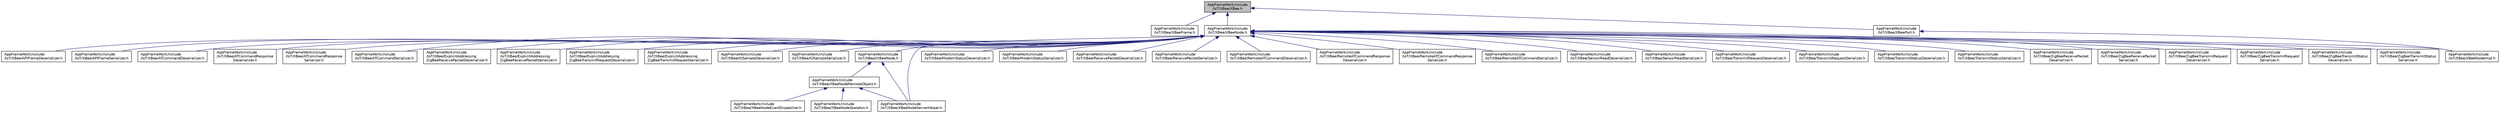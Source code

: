 digraph "AppFrameWork/include/IoT/XBee/XBee.h"
{
 // LATEX_PDF_SIZE
  edge [fontname="Helvetica",fontsize="10",labelfontname="Helvetica",labelfontsize="10"];
  node [fontname="Helvetica",fontsize="10",shape=record];
  Node1 [label="AppFrameWork/include\l/IoT/XBee/XBee.h",height=0.2,width=0.4,color="black", fillcolor="grey75", style="filled", fontcolor="black",tooltip=" "];
  Node1 -> Node2 [dir="back",color="midnightblue",fontsize="10",style="solid"];
  Node2 [label="AppFrameWork/include\l/IoT/XBee/XBeeFrame.h",height=0.2,width=0.4,color="black", fillcolor="white", style="filled",URL="$XBeeFrame_8h.html",tooltip=" "];
  Node1 -> Node3 [dir="back",color="midnightblue",fontsize="10",style="solid"];
  Node3 [label="AppFrameWork/include\l/IoT/XBee/XBeeNode.h",height=0.2,width=0.4,color="black", fillcolor="white", style="filled",URL="$XBeeNode_8h.html",tooltip=" "];
  Node3 -> Node4 [dir="back",color="midnightblue",fontsize="10",style="solid"];
  Node4 [label="AppFrameWork/include\l/IoT/XBee/APIFrameDeserializer.h",height=0.2,width=0.4,color="black", fillcolor="white", style="filled",URL="$APIFrameDeserializer_8h.html",tooltip=" "];
  Node3 -> Node5 [dir="back",color="midnightblue",fontsize="10",style="solid"];
  Node5 [label="AppFrameWork/include\l/IoT/XBee/APIFrameSerializer.h",height=0.2,width=0.4,color="black", fillcolor="white", style="filled",URL="$APIFrameSerializer_8h.html",tooltip=" "];
  Node3 -> Node6 [dir="back",color="midnightblue",fontsize="10",style="solid"];
  Node6 [label="AppFrameWork/include\l/IoT/XBee/ATCommandDeserializer.h",height=0.2,width=0.4,color="black", fillcolor="white", style="filled",URL="$ATCommandDeserializer_8h.html",tooltip=" "];
  Node3 -> Node7 [dir="back",color="midnightblue",fontsize="10",style="solid"];
  Node7 [label="AppFrameWork/include\l/IoT/XBee/ATCommandResponse\lDeserializer.h",height=0.2,width=0.4,color="black", fillcolor="white", style="filled",URL="$ATCommandResponseDeserializer_8h.html",tooltip=" "];
  Node3 -> Node8 [dir="back",color="midnightblue",fontsize="10",style="solid"];
  Node8 [label="AppFrameWork/include\l/IoT/XBee/ATCommandResponse\lSerializer.h",height=0.2,width=0.4,color="black", fillcolor="white", style="filled",URL="$ATCommandResponseSerializer_8h.html",tooltip=" "];
  Node3 -> Node9 [dir="back",color="midnightblue",fontsize="10",style="solid"];
  Node9 [label="AppFrameWork/include\l/IoT/XBee/ATCommandSerializer.h",height=0.2,width=0.4,color="black", fillcolor="white", style="filled",URL="$ATCommandSerializer_8h.html",tooltip=" "];
  Node3 -> Node10 [dir="back",color="midnightblue",fontsize="10",style="solid"];
  Node10 [label="AppFrameWork/include\l/IoT/XBee/ExplicitAddressing\lZigBeeReceivePacketDeserializer.h",height=0.2,width=0.4,color="black", fillcolor="white", style="filled",URL="$ExplicitAddressingZigBeeReceivePacketDeserializer_8h.html",tooltip=" "];
  Node3 -> Node11 [dir="back",color="midnightblue",fontsize="10",style="solid"];
  Node11 [label="AppFrameWork/include\l/IoT/XBee/ExplicitAddressing\lZigBeeReceivePacketSerializer.h",height=0.2,width=0.4,color="black", fillcolor="white", style="filled",URL="$ExplicitAddressingZigBeeReceivePacketSerializer_8h.html",tooltip=" "];
  Node3 -> Node12 [dir="back",color="midnightblue",fontsize="10",style="solid"];
  Node12 [label="AppFrameWork/include\l/IoT/XBee/ExplicitAddressing\lZigBeeTransmitRequestDeserializer.h",height=0.2,width=0.4,color="black", fillcolor="white", style="filled",URL="$ExplicitAddressingZigBeeTransmitRequestDeserializer_8h.html",tooltip=" "];
  Node3 -> Node13 [dir="back",color="midnightblue",fontsize="10",style="solid"];
  Node13 [label="AppFrameWork/include\l/IoT/XBee/ExplicitAddressing\lZigBeeTransmitRequestSerializer.h",height=0.2,width=0.4,color="black", fillcolor="white", style="filled",URL="$ExplicitAddressingZigBeeTransmitRequestSerializer_8h.html",tooltip=" "];
  Node3 -> Node14 [dir="back",color="midnightblue",fontsize="10",style="solid"];
  Node14 [label="AppFrameWork/include\l/IoT/XBee/IOSampleDeserializer.h",height=0.2,width=0.4,color="black", fillcolor="white", style="filled",URL="$IOSampleDeserializer_8h.html",tooltip=" "];
  Node3 -> Node15 [dir="back",color="midnightblue",fontsize="10",style="solid"];
  Node15 [label="AppFrameWork/include\l/IoT/XBee/IOSampleSerializer.h",height=0.2,width=0.4,color="black", fillcolor="white", style="filled",URL="$IOSampleSerializer_8h.html",tooltip=" "];
  Node3 -> Node16 [dir="back",color="midnightblue",fontsize="10",style="solid"];
  Node16 [label="AppFrameWork/include\l/IoT/XBee/IXBeeNode.h",height=0.2,width=0.4,color="black", fillcolor="white", style="filled",URL="$IXBeeNode_8h.html",tooltip=" "];
  Node16 -> Node17 [dir="back",color="midnightblue",fontsize="10",style="solid"];
  Node17 [label="AppFrameWork/include\l/IoT/XBee/XBeeNodeRemoteObject.h",height=0.2,width=0.4,color="black", fillcolor="white", style="filled",URL="$XBeeNodeRemoteObject_8h.html",tooltip=" "];
  Node17 -> Node18 [dir="back",color="midnightblue",fontsize="10",style="solid"];
  Node18 [label="AppFrameWork/include\l/IoT/XBee/XBeeNodeEventDispatcher.h",height=0.2,width=0.4,color="black", fillcolor="white", style="filled",URL="$XBeeNodeEventDispatcher_8h.html",tooltip=" "];
  Node17 -> Node19 [dir="back",color="midnightblue",fontsize="10",style="solid"];
  Node19 [label="AppFrameWork/include\l/IoT/XBee/XBeeNodeServerHelper.h",height=0.2,width=0.4,color="black", fillcolor="white", style="filled",URL="$XBeeNodeServerHelper_8h.html",tooltip=" "];
  Node17 -> Node20 [dir="back",color="midnightblue",fontsize="10",style="solid"];
  Node20 [label="AppFrameWork/include\l/IoT/XBee/XBeeNodeSkeleton.h",height=0.2,width=0.4,color="black", fillcolor="white", style="filled",URL="$XBeeNodeSkeleton_8h.html",tooltip=" "];
  Node16 -> Node19 [dir="back",color="midnightblue",fontsize="10",style="solid"];
  Node3 -> Node21 [dir="back",color="midnightblue",fontsize="10",style="solid"];
  Node21 [label="AppFrameWork/include\l/IoT/XBee/ModemStatusDeserializer.h",height=0.2,width=0.4,color="black", fillcolor="white", style="filled",URL="$ModemStatusDeserializer_8h.html",tooltip=" "];
  Node3 -> Node22 [dir="back",color="midnightblue",fontsize="10",style="solid"];
  Node22 [label="AppFrameWork/include\l/IoT/XBee/ModemStatusSerializer.h",height=0.2,width=0.4,color="black", fillcolor="white", style="filled",URL="$ModemStatusSerializer_8h.html",tooltip=" "];
  Node3 -> Node23 [dir="back",color="midnightblue",fontsize="10",style="solid"];
  Node23 [label="AppFrameWork/include\l/IoT/XBee/ReceivePacketDeserializer.h",height=0.2,width=0.4,color="black", fillcolor="white", style="filled",URL="$ReceivePacketDeserializer_8h.html",tooltip=" "];
  Node3 -> Node24 [dir="back",color="midnightblue",fontsize="10",style="solid"];
  Node24 [label="AppFrameWork/include\l/IoT/XBee/ReceivePacketSerializer.h",height=0.2,width=0.4,color="black", fillcolor="white", style="filled",URL="$ReceivePacketSerializer_8h.html",tooltip=" "];
  Node3 -> Node25 [dir="back",color="midnightblue",fontsize="10",style="solid"];
  Node25 [label="AppFrameWork/include\l/IoT/XBee/RemoteATCommandDeserializer.h",height=0.2,width=0.4,color="black", fillcolor="white", style="filled",URL="$RemoteATCommandDeserializer_8h.html",tooltip=" "];
  Node3 -> Node26 [dir="back",color="midnightblue",fontsize="10",style="solid"];
  Node26 [label="AppFrameWork/include\l/IoT/XBee/RemoteATCommandResponse\lDeserializer.h",height=0.2,width=0.4,color="black", fillcolor="white", style="filled",URL="$RemoteATCommandResponseDeserializer_8h.html",tooltip=" "];
  Node3 -> Node27 [dir="back",color="midnightblue",fontsize="10",style="solid"];
  Node27 [label="AppFrameWork/include\l/IoT/XBee/RemoteATCommandResponse\lSerializer.h",height=0.2,width=0.4,color="black", fillcolor="white", style="filled",URL="$RemoteATCommandResponseSerializer_8h.html",tooltip=" "];
  Node3 -> Node28 [dir="back",color="midnightblue",fontsize="10",style="solid"];
  Node28 [label="AppFrameWork/include\l/IoT/XBee/RemoteATCommandSerializer.h",height=0.2,width=0.4,color="black", fillcolor="white", style="filled",URL="$RemoteATCommandSerializer_8h.html",tooltip=" "];
  Node3 -> Node29 [dir="back",color="midnightblue",fontsize="10",style="solid"];
  Node29 [label="AppFrameWork/include\l/IoT/XBee/SensorReadDeserializer.h",height=0.2,width=0.4,color="black", fillcolor="white", style="filled",URL="$SensorReadDeserializer_8h.html",tooltip=" "];
  Node3 -> Node30 [dir="back",color="midnightblue",fontsize="10",style="solid"];
  Node30 [label="AppFrameWork/include\l/IoT/XBee/SensorReadSerializer.h",height=0.2,width=0.4,color="black", fillcolor="white", style="filled",URL="$SensorReadSerializer_8h.html",tooltip=" "];
  Node3 -> Node31 [dir="back",color="midnightblue",fontsize="10",style="solid"];
  Node31 [label="AppFrameWork/include\l/IoT/XBee/TransmitRequestDeserializer.h",height=0.2,width=0.4,color="black", fillcolor="white", style="filled",URL="$TransmitRequestDeserializer_8h.html",tooltip=" "];
  Node3 -> Node32 [dir="back",color="midnightblue",fontsize="10",style="solid"];
  Node32 [label="AppFrameWork/include\l/IoT/XBee/TransmitRequestSerializer.h",height=0.2,width=0.4,color="black", fillcolor="white", style="filled",URL="$TransmitRequestSerializer_8h.html",tooltip=" "];
  Node3 -> Node33 [dir="back",color="midnightblue",fontsize="10",style="solid"];
  Node33 [label="AppFrameWork/include\l/IoT/XBee/TransmitStatusDeserializer.h",height=0.2,width=0.4,color="black", fillcolor="white", style="filled",URL="$TransmitStatusDeserializer_8h.html",tooltip=" "];
  Node3 -> Node34 [dir="back",color="midnightblue",fontsize="10",style="solid"];
  Node34 [label="AppFrameWork/include\l/IoT/XBee/TransmitStatusSerializer.h",height=0.2,width=0.4,color="black", fillcolor="white", style="filled",URL="$TransmitStatusSerializer_8h.html",tooltip=" "];
  Node3 -> Node35 [dir="back",color="midnightblue",fontsize="10",style="solid"];
  Node35 [label="AppFrameWork/include\l/IoT/XBee/XBeeNodeImpl.h",height=0.2,width=0.4,color="black", fillcolor="white", style="filled",URL="$XBeeNodeImpl_8h.html",tooltip=" "];
  Node3 -> Node19 [dir="back",color="midnightblue",fontsize="10",style="solid"];
  Node3 -> Node36 [dir="back",color="midnightblue",fontsize="10",style="solid"];
  Node36 [label="AppFrameWork/include\l/IoT/XBee/ZigBeeReceivePacket\lDeserializer.h",height=0.2,width=0.4,color="black", fillcolor="white", style="filled",URL="$ZigBeeReceivePacketDeserializer_8h.html",tooltip=" "];
  Node3 -> Node37 [dir="back",color="midnightblue",fontsize="10",style="solid"];
  Node37 [label="AppFrameWork/include\l/IoT/XBee/ZigBeeReceivePacket\lSerializer.h",height=0.2,width=0.4,color="black", fillcolor="white", style="filled",URL="$ZigBeeReceivePacketSerializer_8h.html",tooltip=" "];
  Node3 -> Node38 [dir="back",color="midnightblue",fontsize="10",style="solid"];
  Node38 [label="AppFrameWork/include\l/IoT/XBee/ZigBeeTransmitRequest\lDeserializer.h",height=0.2,width=0.4,color="black", fillcolor="white", style="filled",URL="$ZigBeeTransmitRequestDeserializer_8h.html",tooltip=" "];
  Node3 -> Node39 [dir="back",color="midnightblue",fontsize="10",style="solid"];
  Node39 [label="AppFrameWork/include\l/IoT/XBee/ZigBeeTransmitRequest\lSerializer.h",height=0.2,width=0.4,color="black", fillcolor="white", style="filled",URL="$ZigBeeTransmitRequestSerializer_8h.html",tooltip=" "];
  Node3 -> Node40 [dir="back",color="midnightblue",fontsize="10",style="solid"];
  Node40 [label="AppFrameWork/include\l/IoT/XBee/ZigBeeTransmitStatus\lDeserializer.h",height=0.2,width=0.4,color="black", fillcolor="white", style="filled",URL="$ZigBeeTransmitStatusDeserializer_8h.html",tooltip=" "];
  Node3 -> Node41 [dir="back",color="midnightblue",fontsize="10",style="solid"];
  Node41 [label="AppFrameWork/include\l/IoT/XBee/ZigBeeTransmitStatus\lSerializer.h",height=0.2,width=0.4,color="black", fillcolor="white", style="filled",URL="$ZigBeeTransmitStatusSerializer_8h.html",tooltip=" "];
  Node1 -> Node42 [dir="back",color="midnightblue",fontsize="10",style="solid"];
  Node42 [label="AppFrameWork/include\l/IoT/XBee/XBeePort.h",height=0.2,width=0.4,color="black", fillcolor="white", style="filled",URL="$XBeePort_8h.html",tooltip=" "];
  Node42 -> Node35 [dir="back",color="midnightblue",fontsize="10",style="solid"];
}
